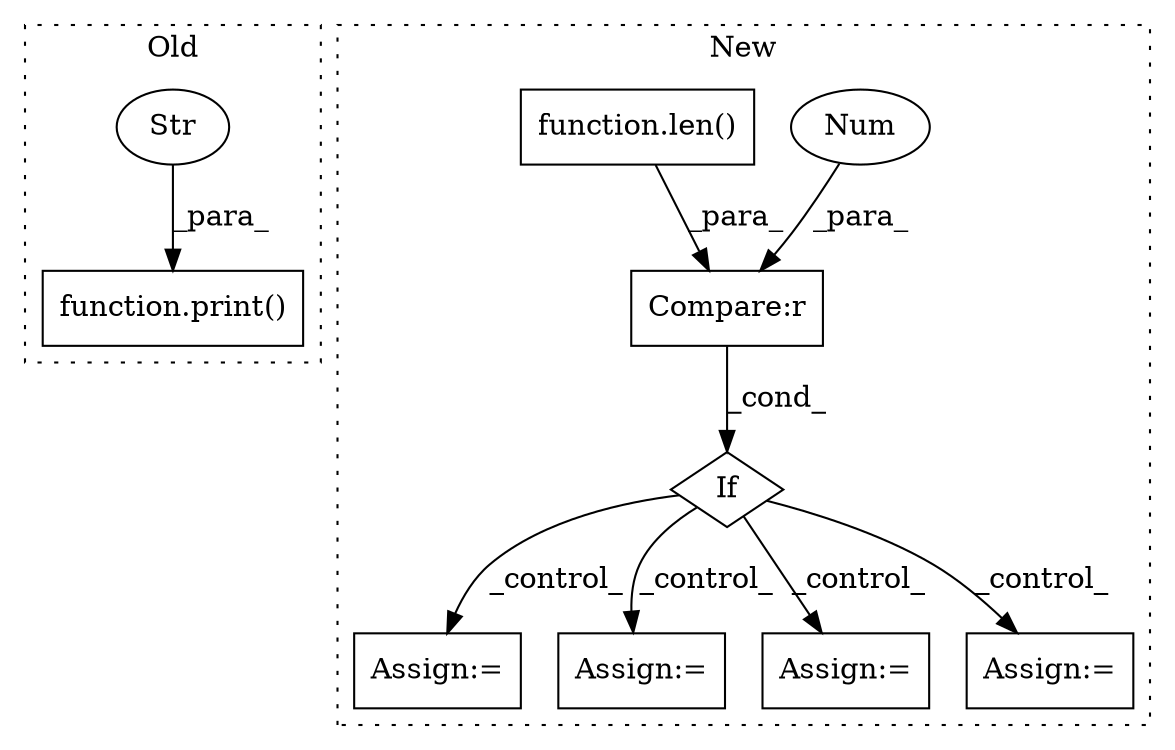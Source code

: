 digraph G {
subgraph cluster0 {
1 [label="function.print()" a="75" s="5320,5344" l="6,1" shape="box"];
4 [label="Str" a="66" s="5326" l="18" shape="ellipse"];
label = "Old";
style="dotted";
}
subgraph cluster1 {
2 [label="If" a="96" s="8868" l="3" shape="diamond"];
3 [label="Compare:r" a="40" s="8871" l="25" shape="box"];
5 [label="Assign:=" a="68" s="9404" l="3" shape="box"];
6 [label="Assign:=" a="68" s="9447" l="3" shape="box"];
7 [label="Num" a="76" s="8895" l="1" shape="ellipse"];
8 [label="Assign:=" a="68" s="9529" l="3" shape="box"];
9 [label="function.len()" a="75" s="8871,8890" l="4,1" shape="box"];
10 [label="Assign:=" a="68" s="9488" l="3" shape="box"];
label = "New";
style="dotted";
}
2 -> 10 [label="_control_"];
2 -> 5 [label="_control_"];
2 -> 8 [label="_control_"];
2 -> 6 [label="_control_"];
3 -> 2 [label="_cond_"];
4 -> 1 [label="_para_"];
7 -> 3 [label="_para_"];
9 -> 3 [label="_para_"];
}